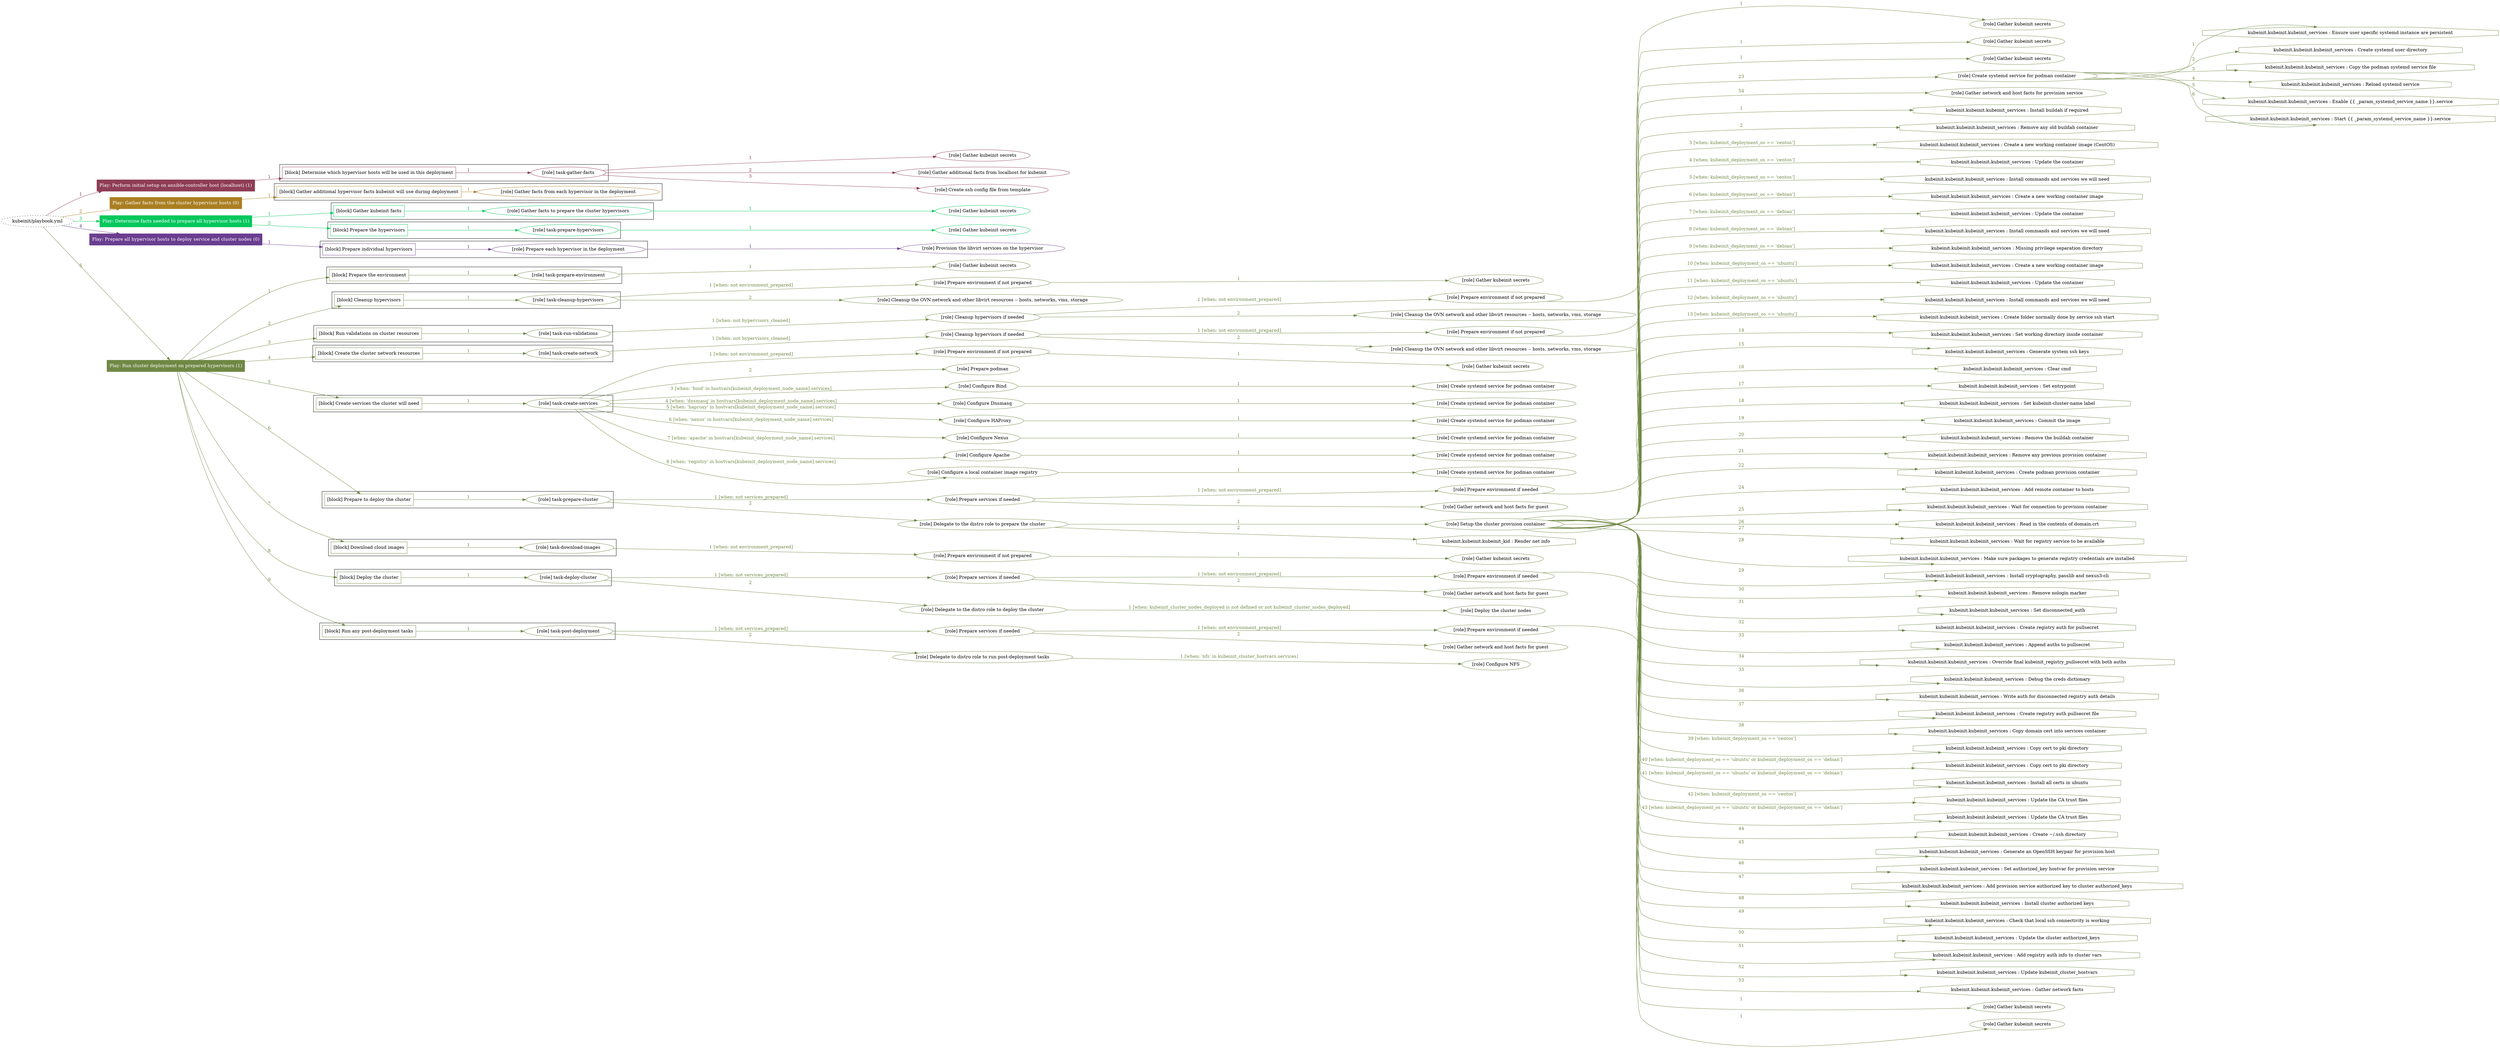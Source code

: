 digraph {
	graph [concentrate=true ordering=in rankdir=LR ratio=fill]
	edge [esep=5 sep=10]
	"kubeinit/playbook.yml" [URL="/home/runner/work/kubeinit/kubeinit/kubeinit/playbook.yml" id=playbook_2f8e572e style=dotted]
	play_d7ad5da1 [label="Play: Perform initial setup on ansible-controller host (localhost) (1)" URL="/home/runner/work/kubeinit/kubeinit/kubeinit/playbook.yml" color="#8f3d56" fontcolor="#ffffff" id=play_d7ad5da1 shape=box style=filled tooltip=localhost]
	"kubeinit/playbook.yml" -> play_d7ad5da1 [label="1 " color="#8f3d56" fontcolor="#8f3d56" id=edge_ff518f0a labeltooltip="1 " tooltip="1 "]
	subgraph "Gather kubeinit secrets" {
		role_117992ae [label="[role] Gather kubeinit secrets" URL="/home/runner/.ansible/collections/ansible_collections/kubeinit/kubeinit/roles/kubeinit_prepare/tasks/build_hypervisors_group.yml" color="#8f3d56" id=role_117992ae tooltip="Gather kubeinit secrets"]
	}
	subgraph "Gather additional facts from localhost for kubeinit" {
		role_bf8857bd [label="[role] Gather additional facts from localhost for kubeinit" URL="/home/runner/.ansible/collections/ansible_collections/kubeinit/kubeinit/roles/kubeinit_prepare/tasks/build_hypervisors_group.yml" color="#8f3d56" id=role_bf8857bd tooltip="Gather additional facts from localhost for kubeinit"]
	}
	subgraph "Create ssh config file from template" {
		role_3940f7ac [label="[role] Create ssh config file from template" URL="/home/runner/.ansible/collections/ansible_collections/kubeinit/kubeinit/roles/kubeinit_prepare/tasks/build_hypervisors_group.yml" color="#8f3d56" id=role_3940f7ac tooltip="Create ssh config file from template"]
	}
	subgraph "task-gather-facts" {
		role_1e9f74ad [label="[role] task-gather-facts" URL="/home/runner/work/kubeinit/kubeinit/kubeinit/playbook.yml" color="#8f3d56" id=role_1e9f74ad tooltip="task-gather-facts"]
		role_1e9f74ad -> role_117992ae [label="1 " color="#8f3d56" fontcolor="#8f3d56" id=edge_68906576 labeltooltip="1 " tooltip="1 "]
		role_1e9f74ad -> role_bf8857bd [label="2 " color="#8f3d56" fontcolor="#8f3d56" id=edge_d6430438 labeltooltip="2 " tooltip="2 "]
		role_1e9f74ad -> role_3940f7ac [label="3 " color="#8f3d56" fontcolor="#8f3d56" id=edge_4454443b labeltooltip="3 " tooltip="3 "]
	}
	subgraph "Play: Perform initial setup on ansible-controller host (localhost) (1)" {
		play_d7ad5da1 -> block_1d3e56e4 [label=1 color="#8f3d56" fontcolor="#8f3d56" id=edge_8722d64a labeltooltip=1 tooltip=1]
		subgraph cluster_block_1d3e56e4 {
			block_1d3e56e4 [label="[block] Determine which hypervisor hosts will be used in this deployment" URL="/home/runner/work/kubeinit/kubeinit/kubeinit/playbook.yml" color="#8f3d56" id=block_1d3e56e4 labeltooltip="Determine which hypervisor hosts will be used in this deployment" shape=box tooltip="Determine which hypervisor hosts will be used in this deployment"]
			block_1d3e56e4 -> role_1e9f74ad [label="1 " color="#8f3d56" fontcolor="#8f3d56" id=edge_8a8e8668 labeltooltip="1 " tooltip="1 "]
		}
	}
	play_e104900b [label="Play: Gather facts from the cluster hypervisor hosts (0)" URL="/home/runner/work/kubeinit/kubeinit/kubeinit/playbook.yml" color="#aa7e22" fontcolor="#ffffff" id=play_e104900b shape=box style=filled tooltip="Play: Gather facts from the cluster hypervisor hosts (0)"]
	"kubeinit/playbook.yml" -> play_e104900b [label="2 " color="#aa7e22" fontcolor="#aa7e22" id=edge_5ee532a9 labeltooltip="2 " tooltip="2 "]
	subgraph "Gather facts from each hypervisor in the deployment" {
		role_26374dd8 [label="[role] Gather facts from each hypervisor in the deployment" URL="/home/runner/work/kubeinit/kubeinit/kubeinit/playbook.yml" color="#aa7e22" id=role_26374dd8 tooltip="Gather facts from each hypervisor in the deployment"]
	}
	subgraph "Play: Gather facts from the cluster hypervisor hosts (0)" {
		play_e104900b -> block_b6c5f8d5 [label=1 color="#aa7e22" fontcolor="#aa7e22" id=edge_1e50eaae labeltooltip=1 tooltip=1]
		subgraph cluster_block_b6c5f8d5 {
			block_b6c5f8d5 [label="[block] Gather additional hypervisor facts kubeinit will use during deployment" URL="/home/runner/work/kubeinit/kubeinit/kubeinit/playbook.yml" color="#aa7e22" id=block_b6c5f8d5 labeltooltip="Gather additional hypervisor facts kubeinit will use during deployment" shape=box tooltip="Gather additional hypervisor facts kubeinit will use during deployment"]
			block_b6c5f8d5 -> role_26374dd8 [label="1 " color="#aa7e22" fontcolor="#aa7e22" id=edge_a303e90f labeltooltip="1 " tooltip="1 "]
		}
	}
	play_f9dec6f5 [label="Play: Determine facts needed to prepare all hypervisor hosts (1)" URL="/home/runner/work/kubeinit/kubeinit/kubeinit/playbook.yml" color="#04c85d" fontcolor="#ffffff" id=play_f9dec6f5 shape=box style=filled tooltip=localhost]
	"kubeinit/playbook.yml" -> play_f9dec6f5 [label="3 " color="#04c85d" fontcolor="#04c85d" id=edge_0b942619 labeltooltip="3 " tooltip="3 "]
	subgraph "Gather kubeinit secrets" {
		role_09b16b9a [label="[role] Gather kubeinit secrets" URL="/home/runner/.ansible/collections/ansible_collections/kubeinit/kubeinit/roles/kubeinit_prepare/tasks/gather_kubeinit_facts.yml" color="#04c85d" id=role_09b16b9a tooltip="Gather kubeinit secrets"]
	}
	subgraph "Gather facts to prepare the cluster hypervisors" {
		role_3f72d2e5 [label="[role] Gather facts to prepare the cluster hypervisors" URL="/home/runner/work/kubeinit/kubeinit/kubeinit/playbook.yml" color="#04c85d" id=role_3f72d2e5 tooltip="Gather facts to prepare the cluster hypervisors"]
		role_3f72d2e5 -> role_09b16b9a [label="1 " color="#04c85d" fontcolor="#04c85d" id=edge_96aea88d labeltooltip="1 " tooltip="1 "]
	}
	subgraph "Gather kubeinit secrets" {
		role_dcaec873 [label="[role] Gather kubeinit secrets" URL="/home/runner/.ansible/collections/ansible_collections/kubeinit/kubeinit/roles/kubeinit_prepare/tasks/gather_kubeinit_facts.yml" color="#04c85d" id=role_dcaec873 tooltip="Gather kubeinit secrets"]
	}
	subgraph "task-prepare-hypervisors" {
		role_b2e67428 [label="[role] task-prepare-hypervisors" URL="/home/runner/work/kubeinit/kubeinit/kubeinit/playbook.yml" color="#04c85d" id=role_b2e67428 tooltip="task-prepare-hypervisors"]
		role_b2e67428 -> role_dcaec873 [label="1 " color="#04c85d" fontcolor="#04c85d" id=edge_eecdf375 labeltooltip="1 " tooltip="1 "]
	}
	subgraph "Play: Determine facts needed to prepare all hypervisor hosts (1)" {
		play_f9dec6f5 -> block_66af2765 [label=1 color="#04c85d" fontcolor="#04c85d" id=edge_63343a79 labeltooltip=1 tooltip=1]
		subgraph cluster_block_66af2765 {
			block_66af2765 [label="[block] Gather kubeinit facts" URL="/home/runner/work/kubeinit/kubeinit/kubeinit/playbook.yml" color="#04c85d" id=block_66af2765 labeltooltip="Gather kubeinit facts" shape=box tooltip="Gather kubeinit facts"]
			block_66af2765 -> role_3f72d2e5 [label="1 " color="#04c85d" fontcolor="#04c85d" id=edge_230c4339 labeltooltip="1 " tooltip="1 "]
		}
		play_f9dec6f5 -> block_ef00f720 [label=2 color="#04c85d" fontcolor="#04c85d" id=edge_2d7b17ee labeltooltip=2 tooltip=2]
		subgraph cluster_block_ef00f720 {
			block_ef00f720 [label="[block] Prepare the hypervisors" URL="/home/runner/work/kubeinit/kubeinit/kubeinit/playbook.yml" color="#04c85d" id=block_ef00f720 labeltooltip="Prepare the hypervisors" shape=box tooltip="Prepare the hypervisors"]
			block_ef00f720 -> role_b2e67428 [label="1 " color="#04c85d" fontcolor="#04c85d" id=edge_ec388cdc labeltooltip="1 " tooltip="1 "]
		}
	}
	play_6a6da191 [label="Play: Prepare all hypervisor hosts to deploy service and cluster nodes (0)" URL="/home/runner/work/kubeinit/kubeinit/kubeinit/playbook.yml" color="#6b3d8f" fontcolor="#ffffff" id=play_6a6da191 shape=box style=filled tooltip="Play: Prepare all hypervisor hosts to deploy service and cluster nodes (0)"]
	"kubeinit/playbook.yml" -> play_6a6da191 [label="4 " color="#6b3d8f" fontcolor="#6b3d8f" id=edge_91f0952d labeltooltip="4 " tooltip="4 "]
	subgraph "Provision the libvirt services on the hypervisor" {
		role_945aecec [label="[role] Provision the libvirt services on the hypervisor" URL="/home/runner/.ansible/collections/ansible_collections/kubeinit/kubeinit/roles/kubeinit_prepare/tasks/prepare_hypervisor.yml" color="#6b3d8f" id=role_945aecec tooltip="Provision the libvirt services on the hypervisor"]
	}
	subgraph "Prepare each hypervisor in the deployment" {
		role_a297ed1e [label="[role] Prepare each hypervisor in the deployment" URL="/home/runner/work/kubeinit/kubeinit/kubeinit/playbook.yml" color="#6b3d8f" id=role_a297ed1e tooltip="Prepare each hypervisor in the deployment"]
		role_a297ed1e -> role_945aecec [label="1 " color="#6b3d8f" fontcolor="#6b3d8f" id=edge_67f6642b labeltooltip="1 " tooltip="1 "]
	}
	subgraph "Play: Prepare all hypervisor hosts to deploy service and cluster nodes (0)" {
		play_6a6da191 -> block_ed011e0e [label=1 color="#6b3d8f" fontcolor="#6b3d8f" id=edge_e2d6a9a2 labeltooltip=1 tooltip=1]
		subgraph cluster_block_ed011e0e {
			block_ed011e0e [label="[block] Prepare individual hypervisors" URL="/home/runner/work/kubeinit/kubeinit/kubeinit/playbook.yml" color="#6b3d8f" id=block_ed011e0e labeltooltip="Prepare individual hypervisors" shape=box tooltip="Prepare individual hypervisors"]
			block_ed011e0e -> role_a297ed1e [label="1 " color="#6b3d8f" fontcolor="#6b3d8f" id=edge_5946fe24 labeltooltip="1 " tooltip="1 "]
		}
	}
	play_55d09680 [label="Play: Run cluster deployment on prepared hypervisors (1)" URL="/home/runner/work/kubeinit/kubeinit/kubeinit/playbook.yml" color="#6f8844" fontcolor="#ffffff" id=play_55d09680 shape=box style=filled tooltip=localhost]
	"kubeinit/playbook.yml" -> play_55d09680 [label="5 " color="#6f8844" fontcolor="#6f8844" id=edge_469f9e55 labeltooltip="5 " tooltip="5 "]
	subgraph "Gather kubeinit secrets" {
		role_385d1721 [label="[role] Gather kubeinit secrets" URL="/home/runner/.ansible/collections/ansible_collections/kubeinit/kubeinit/roles/kubeinit_prepare/tasks/gather_kubeinit_facts.yml" color="#6f8844" id=role_385d1721 tooltip="Gather kubeinit secrets"]
	}
	subgraph "task-prepare-environment" {
		role_09e7c6f8 [label="[role] task-prepare-environment" URL="/home/runner/work/kubeinit/kubeinit/kubeinit/playbook.yml" color="#6f8844" id=role_09e7c6f8 tooltip="task-prepare-environment"]
		role_09e7c6f8 -> role_385d1721 [label="1 " color="#6f8844" fontcolor="#6f8844" id=edge_7c023a4a labeltooltip="1 " tooltip="1 "]
	}
	subgraph "Gather kubeinit secrets" {
		role_2eb5a7a7 [label="[role] Gather kubeinit secrets" URL="/home/runner/.ansible/collections/ansible_collections/kubeinit/kubeinit/roles/kubeinit_prepare/tasks/gather_kubeinit_facts.yml" color="#6f8844" id=role_2eb5a7a7 tooltip="Gather kubeinit secrets"]
	}
	subgraph "Prepare environment if not prepared" {
		role_eb051cb8 [label="[role] Prepare environment if not prepared" URL="/home/runner/.ansible/collections/ansible_collections/kubeinit/kubeinit/roles/kubeinit_prepare/tasks/cleanup_hypervisors.yml" color="#6f8844" id=role_eb051cb8 tooltip="Prepare environment if not prepared"]
		role_eb051cb8 -> role_2eb5a7a7 [label="1 " color="#6f8844" fontcolor="#6f8844" id=edge_fc3a24ca labeltooltip="1 " tooltip="1 "]
	}
	subgraph "Cleanup the OVN network and other libvirt resources -- hosts, networks, vms, storage" {
		role_4e579563 [label="[role] Cleanup the OVN network and other libvirt resources -- hosts, networks, vms, storage" URL="/home/runner/.ansible/collections/ansible_collections/kubeinit/kubeinit/roles/kubeinit_prepare/tasks/cleanup_hypervisors.yml" color="#6f8844" id=role_4e579563 tooltip="Cleanup the OVN network and other libvirt resources -- hosts, networks, vms, storage"]
	}
	subgraph "task-cleanup-hypervisors" {
		role_bde693b5 [label="[role] task-cleanup-hypervisors" URL="/home/runner/work/kubeinit/kubeinit/kubeinit/playbook.yml" color="#6f8844" id=role_bde693b5 tooltip="task-cleanup-hypervisors"]
		role_bde693b5 -> role_eb051cb8 [label="1 [when: not environment_prepared]" color="#6f8844" fontcolor="#6f8844" id=edge_f76122e1 labeltooltip="1 [when: not environment_prepared]" tooltip="1 [when: not environment_prepared]"]
		role_bde693b5 -> role_4e579563 [label="2 " color="#6f8844" fontcolor="#6f8844" id=edge_3c6c0a34 labeltooltip="2 " tooltip="2 "]
	}
	subgraph "Gather kubeinit secrets" {
		role_a48ea7a8 [label="[role] Gather kubeinit secrets" URL="/home/runner/.ansible/collections/ansible_collections/kubeinit/kubeinit/roles/kubeinit_prepare/tasks/gather_kubeinit_facts.yml" color="#6f8844" id=role_a48ea7a8 tooltip="Gather kubeinit secrets"]
	}
	subgraph "Prepare environment if not prepared" {
		role_4167153a [label="[role] Prepare environment if not prepared" URL="/home/runner/.ansible/collections/ansible_collections/kubeinit/kubeinit/roles/kubeinit_prepare/tasks/cleanup_hypervisors.yml" color="#6f8844" id=role_4167153a tooltip="Prepare environment if not prepared"]
		role_4167153a -> role_a48ea7a8 [label="1 " color="#6f8844" fontcolor="#6f8844" id=edge_b06f9ff9 labeltooltip="1 " tooltip="1 "]
	}
	subgraph "Cleanup the OVN network and other libvirt resources -- hosts, networks, vms, storage" {
		role_66f7251e [label="[role] Cleanup the OVN network and other libvirt resources -- hosts, networks, vms, storage" URL="/home/runner/.ansible/collections/ansible_collections/kubeinit/kubeinit/roles/kubeinit_prepare/tasks/cleanup_hypervisors.yml" color="#6f8844" id=role_66f7251e tooltip="Cleanup the OVN network and other libvirt resources -- hosts, networks, vms, storage"]
	}
	subgraph "Cleanup hypervisors if needed" {
		role_1e397d45 [label="[role] Cleanup hypervisors if needed" URL="/home/runner/.ansible/collections/ansible_collections/kubeinit/kubeinit/roles/kubeinit_validations/tasks/main.yml" color="#6f8844" id=role_1e397d45 tooltip="Cleanup hypervisors if needed"]
		role_1e397d45 -> role_4167153a [label="1 [when: not environment_prepared]" color="#6f8844" fontcolor="#6f8844" id=edge_d8f50d0d labeltooltip="1 [when: not environment_prepared]" tooltip="1 [when: not environment_prepared]"]
		role_1e397d45 -> role_66f7251e [label="2 " color="#6f8844" fontcolor="#6f8844" id=edge_272ba217 labeltooltip="2 " tooltip="2 "]
	}
	subgraph "task-run-validations" {
		role_6b77a63b [label="[role] task-run-validations" URL="/home/runner/work/kubeinit/kubeinit/kubeinit/playbook.yml" color="#6f8844" id=role_6b77a63b tooltip="task-run-validations"]
		role_6b77a63b -> role_1e397d45 [label="1 [when: not hypervisors_cleaned]" color="#6f8844" fontcolor="#6f8844" id=edge_dde50a15 labeltooltip="1 [when: not hypervisors_cleaned]" tooltip="1 [when: not hypervisors_cleaned]"]
	}
	subgraph "Gather kubeinit secrets" {
		role_10d82bf2 [label="[role] Gather kubeinit secrets" URL="/home/runner/.ansible/collections/ansible_collections/kubeinit/kubeinit/roles/kubeinit_prepare/tasks/gather_kubeinit_facts.yml" color="#6f8844" id=role_10d82bf2 tooltip="Gather kubeinit secrets"]
	}
	subgraph "Prepare environment if not prepared" {
		role_c3b1e955 [label="[role] Prepare environment if not prepared" URL="/home/runner/.ansible/collections/ansible_collections/kubeinit/kubeinit/roles/kubeinit_prepare/tasks/cleanup_hypervisors.yml" color="#6f8844" id=role_c3b1e955 tooltip="Prepare environment if not prepared"]
		role_c3b1e955 -> role_10d82bf2 [label="1 " color="#6f8844" fontcolor="#6f8844" id=edge_26b87f48 labeltooltip="1 " tooltip="1 "]
	}
	subgraph "Cleanup the OVN network and other libvirt resources -- hosts, networks, vms, storage" {
		role_cfce763f [label="[role] Cleanup the OVN network and other libvirt resources -- hosts, networks, vms, storage" URL="/home/runner/.ansible/collections/ansible_collections/kubeinit/kubeinit/roles/kubeinit_prepare/tasks/cleanup_hypervisors.yml" color="#6f8844" id=role_cfce763f tooltip="Cleanup the OVN network and other libvirt resources -- hosts, networks, vms, storage"]
	}
	subgraph "Cleanup hypervisors if needed" {
		role_b1ead227 [label="[role] Cleanup hypervisors if needed" URL="/home/runner/.ansible/collections/ansible_collections/kubeinit/kubeinit/roles/kubeinit_libvirt/tasks/create_network.yml" color="#6f8844" id=role_b1ead227 tooltip="Cleanup hypervisors if needed"]
		role_b1ead227 -> role_c3b1e955 [label="1 [when: not environment_prepared]" color="#6f8844" fontcolor="#6f8844" id=edge_f9bff994 labeltooltip="1 [when: not environment_prepared]" tooltip="1 [when: not environment_prepared]"]
		role_b1ead227 -> role_cfce763f [label="2 " color="#6f8844" fontcolor="#6f8844" id=edge_48d83c53 labeltooltip="2 " tooltip="2 "]
	}
	subgraph "task-create-network" {
		role_96ad3e6f [label="[role] task-create-network" URL="/home/runner/work/kubeinit/kubeinit/kubeinit/playbook.yml" color="#6f8844" id=role_96ad3e6f tooltip="task-create-network"]
		role_96ad3e6f -> role_b1ead227 [label="1 [when: not hypervisors_cleaned]" color="#6f8844" fontcolor="#6f8844" id=edge_4b920a57 labeltooltip="1 [when: not hypervisors_cleaned]" tooltip="1 [when: not hypervisors_cleaned]"]
	}
	subgraph "Gather kubeinit secrets" {
		role_77a02749 [label="[role] Gather kubeinit secrets" URL="/home/runner/.ansible/collections/ansible_collections/kubeinit/kubeinit/roles/kubeinit_prepare/tasks/gather_kubeinit_facts.yml" color="#6f8844" id=role_77a02749 tooltip="Gather kubeinit secrets"]
	}
	subgraph "Prepare environment if not prepared" {
		role_2124cb04 [label="[role] Prepare environment if not prepared" URL="/home/runner/.ansible/collections/ansible_collections/kubeinit/kubeinit/roles/kubeinit_services/tasks/main.yml" color="#6f8844" id=role_2124cb04 tooltip="Prepare environment if not prepared"]
		role_2124cb04 -> role_77a02749 [label="1 " color="#6f8844" fontcolor="#6f8844" id=edge_623bbf55 labeltooltip="1 " tooltip="1 "]
	}
	subgraph "Prepare podman" {
		role_88249906 [label="[role] Prepare podman" URL="/home/runner/.ansible/collections/ansible_collections/kubeinit/kubeinit/roles/kubeinit_services/tasks/00_create_service_pod.yml" color="#6f8844" id=role_88249906 tooltip="Prepare podman"]
	}
	subgraph "Create systemd service for podman container" {
		role_f0c9a1bf [label="[role] Create systemd service for podman container" URL="/home/runner/.ansible/collections/ansible_collections/kubeinit/kubeinit/roles/kubeinit_bind/tasks/main.yml" color="#6f8844" id=role_f0c9a1bf tooltip="Create systemd service for podman container"]
	}
	subgraph "Configure Bind" {
		role_774d5679 [label="[role] Configure Bind" URL="/home/runner/.ansible/collections/ansible_collections/kubeinit/kubeinit/roles/kubeinit_services/tasks/start_services_containers.yml" color="#6f8844" id=role_774d5679 tooltip="Configure Bind"]
		role_774d5679 -> role_f0c9a1bf [label="1 " color="#6f8844" fontcolor="#6f8844" id=edge_e29e6e4a labeltooltip="1 " tooltip="1 "]
	}
	subgraph "Create systemd service for podman container" {
		role_ffedab59 [label="[role] Create systemd service for podman container" URL="/home/runner/.ansible/collections/ansible_collections/kubeinit/kubeinit/roles/kubeinit_dnsmasq/tasks/main.yml" color="#6f8844" id=role_ffedab59 tooltip="Create systemd service for podman container"]
	}
	subgraph "Configure Dnsmasq" {
		role_5b538207 [label="[role] Configure Dnsmasq" URL="/home/runner/.ansible/collections/ansible_collections/kubeinit/kubeinit/roles/kubeinit_services/tasks/start_services_containers.yml" color="#6f8844" id=role_5b538207 tooltip="Configure Dnsmasq"]
		role_5b538207 -> role_ffedab59 [label="1 " color="#6f8844" fontcolor="#6f8844" id=edge_f282a6a7 labeltooltip="1 " tooltip="1 "]
	}
	subgraph "Create systemd service for podman container" {
		role_d1f537e1 [label="[role] Create systemd service for podman container" URL="/home/runner/.ansible/collections/ansible_collections/kubeinit/kubeinit/roles/kubeinit_haproxy/tasks/main.yml" color="#6f8844" id=role_d1f537e1 tooltip="Create systemd service for podman container"]
	}
	subgraph "Configure HAProxy" {
		role_a9d6e71b [label="[role] Configure HAProxy" URL="/home/runner/.ansible/collections/ansible_collections/kubeinit/kubeinit/roles/kubeinit_services/tasks/start_services_containers.yml" color="#6f8844" id=role_a9d6e71b tooltip="Configure HAProxy"]
		role_a9d6e71b -> role_d1f537e1 [label="1 " color="#6f8844" fontcolor="#6f8844" id=edge_be4a6810 labeltooltip="1 " tooltip="1 "]
	}
	subgraph "Create systemd service for podman container" {
		role_62b96e2c [label="[role] Create systemd service for podman container" URL="/home/runner/.ansible/collections/ansible_collections/kubeinit/kubeinit/roles/kubeinit_nexus/tasks/main.yml" color="#6f8844" id=role_62b96e2c tooltip="Create systemd service for podman container"]
	}
	subgraph "Configure Nexus" {
		role_f3ec8e00 [label="[role] Configure Nexus" URL="/home/runner/.ansible/collections/ansible_collections/kubeinit/kubeinit/roles/kubeinit_services/tasks/start_services_containers.yml" color="#6f8844" id=role_f3ec8e00 tooltip="Configure Nexus"]
		role_f3ec8e00 -> role_62b96e2c [label="1 " color="#6f8844" fontcolor="#6f8844" id=edge_218ffc42 labeltooltip="1 " tooltip="1 "]
	}
	subgraph "Create systemd service for podman container" {
		role_fadc9ab5 [label="[role] Create systemd service for podman container" URL="/home/runner/.ansible/collections/ansible_collections/kubeinit/kubeinit/roles/kubeinit_apache/tasks/main.yml" color="#6f8844" id=role_fadc9ab5 tooltip="Create systemd service for podman container"]
	}
	subgraph "Configure Apache" {
		role_60bf31d4 [label="[role] Configure Apache" URL="/home/runner/.ansible/collections/ansible_collections/kubeinit/kubeinit/roles/kubeinit_services/tasks/start_services_containers.yml" color="#6f8844" id=role_60bf31d4 tooltip="Configure Apache"]
		role_60bf31d4 -> role_fadc9ab5 [label="1 " color="#6f8844" fontcolor="#6f8844" id=edge_3a44f5d8 labeltooltip="1 " tooltip="1 "]
	}
	subgraph "Create systemd service for podman container" {
		role_f0380f41 [label="[role] Create systemd service for podman container" URL="/home/runner/.ansible/collections/ansible_collections/kubeinit/kubeinit/roles/kubeinit_registry/tasks/main.yml" color="#6f8844" id=role_f0380f41 tooltip="Create systemd service for podman container"]
	}
	subgraph "Configure a local container image registry" {
		role_6c8bbc20 [label="[role] Configure a local container image registry" URL="/home/runner/.ansible/collections/ansible_collections/kubeinit/kubeinit/roles/kubeinit_services/tasks/start_services_containers.yml" color="#6f8844" id=role_6c8bbc20 tooltip="Configure a local container image registry"]
		role_6c8bbc20 -> role_f0380f41 [label="1 " color="#6f8844" fontcolor="#6f8844" id=edge_54381e30 labeltooltip="1 " tooltip="1 "]
	}
	subgraph "task-create-services" {
		role_5869ac83 [label="[role] task-create-services" URL="/home/runner/work/kubeinit/kubeinit/kubeinit/playbook.yml" color="#6f8844" id=role_5869ac83 tooltip="task-create-services"]
		role_5869ac83 -> role_2124cb04 [label="1 [when: not environment_prepared]" color="#6f8844" fontcolor="#6f8844" id=edge_211db6b8 labeltooltip="1 [when: not environment_prepared]" tooltip="1 [when: not environment_prepared]"]
		role_5869ac83 -> role_88249906 [label="2 " color="#6f8844" fontcolor="#6f8844" id=edge_85267ba2 labeltooltip="2 " tooltip="2 "]
		role_5869ac83 -> role_774d5679 [label="3 [when: 'bind' in hostvars[kubeinit_deployment_node_name].services]" color="#6f8844" fontcolor="#6f8844" id=edge_a38eb5cc labeltooltip="3 [when: 'bind' in hostvars[kubeinit_deployment_node_name].services]" tooltip="3 [when: 'bind' in hostvars[kubeinit_deployment_node_name].services]"]
		role_5869ac83 -> role_5b538207 [label="4 [when: 'dnsmasq' in hostvars[kubeinit_deployment_node_name].services]" color="#6f8844" fontcolor="#6f8844" id=edge_101fd10a labeltooltip="4 [when: 'dnsmasq' in hostvars[kubeinit_deployment_node_name].services]" tooltip="4 [when: 'dnsmasq' in hostvars[kubeinit_deployment_node_name].services]"]
		role_5869ac83 -> role_a9d6e71b [label="5 [when: 'haproxy' in hostvars[kubeinit_deployment_node_name].services]" color="#6f8844" fontcolor="#6f8844" id=edge_e790af1e labeltooltip="5 [when: 'haproxy' in hostvars[kubeinit_deployment_node_name].services]" tooltip="5 [when: 'haproxy' in hostvars[kubeinit_deployment_node_name].services]"]
		role_5869ac83 -> role_f3ec8e00 [label="6 [when: 'nexus' in hostvars[kubeinit_deployment_node_name].services]" color="#6f8844" fontcolor="#6f8844" id=edge_d82f165d labeltooltip="6 [when: 'nexus' in hostvars[kubeinit_deployment_node_name].services]" tooltip="6 [when: 'nexus' in hostvars[kubeinit_deployment_node_name].services]"]
		role_5869ac83 -> role_60bf31d4 [label="7 [when: 'apache' in hostvars[kubeinit_deployment_node_name].services]" color="#6f8844" fontcolor="#6f8844" id=edge_e72b5db6 labeltooltip="7 [when: 'apache' in hostvars[kubeinit_deployment_node_name].services]" tooltip="7 [when: 'apache' in hostvars[kubeinit_deployment_node_name].services]"]
		role_5869ac83 -> role_6c8bbc20 [label="8 [when: 'registry' in hostvars[kubeinit_deployment_node_name].services]" color="#6f8844" fontcolor="#6f8844" id=edge_72ea0538 labeltooltip="8 [when: 'registry' in hostvars[kubeinit_deployment_node_name].services]" tooltip="8 [when: 'registry' in hostvars[kubeinit_deployment_node_name].services]"]
	}
	subgraph "Gather kubeinit secrets" {
		role_a8efad56 [label="[role] Gather kubeinit secrets" URL="/home/runner/.ansible/collections/ansible_collections/kubeinit/kubeinit/roles/kubeinit_prepare/tasks/gather_kubeinit_facts.yml" color="#6f8844" id=role_a8efad56 tooltip="Gather kubeinit secrets"]
	}
	subgraph "Prepare environment if needed" {
		role_69bee408 [label="[role] Prepare environment if needed" URL="/home/runner/.ansible/collections/ansible_collections/kubeinit/kubeinit/roles/kubeinit_services/tasks/prepare_services.yml" color="#6f8844" id=role_69bee408 tooltip="Prepare environment if needed"]
		role_69bee408 -> role_a8efad56 [label="1 " color="#6f8844" fontcolor="#6f8844" id=edge_d0e2e0c2 labeltooltip="1 " tooltip="1 "]
	}
	subgraph "Gather network and host facts for guest" {
		role_1c9b77bd [label="[role] Gather network and host facts for guest" URL="/home/runner/.ansible/collections/ansible_collections/kubeinit/kubeinit/roles/kubeinit_services/tasks/prepare_services.yml" color="#6f8844" id=role_1c9b77bd tooltip="Gather network and host facts for guest"]
	}
	subgraph "Prepare services if needed" {
		role_b9834004 [label="[role] Prepare services if needed" URL="/home/runner/.ansible/collections/ansible_collections/kubeinit/kubeinit/roles/kubeinit_prepare/tasks/prepare_cluster.yml" color="#6f8844" id=role_b9834004 tooltip="Prepare services if needed"]
		role_b9834004 -> role_69bee408 [label="1 [when: not environment_prepared]" color="#6f8844" fontcolor="#6f8844" id=edge_c6e781d8 labeltooltip="1 [when: not environment_prepared]" tooltip="1 [when: not environment_prepared]"]
		role_b9834004 -> role_1c9b77bd [label="2 " color="#6f8844" fontcolor="#6f8844" id=edge_1e55100b labeltooltip="2 " tooltip="2 "]
	}
	subgraph "Create systemd service for podman container" {
		role_bb35e8b9 [label="[role] Create systemd service for podman container" URL="/home/runner/.ansible/collections/ansible_collections/kubeinit/kubeinit/roles/kubeinit_services/tasks/create_provision_container.yml" color="#6f8844" id=role_bb35e8b9 tooltip="Create systemd service for podman container"]
		task_fa71af5a [label="kubeinit.kubeinit.kubeinit_services : Ensure user specific systemd instance are persistent" URL="/home/runner/.ansible/collections/ansible_collections/kubeinit/kubeinit/roles/kubeinit_services/tasks/create_managed_service.yml" color="#6f8844" id=task_fa71af5a shape=octagon tooltip="kubeinit.kubeinit.kubeinit_services : Ensure user specific systemd instance are persistent"]
		role_bb35e8b9 -> task_fa71af5a [label="1 " color="#6f8844" fontcolor="#6f8844" id=edge_51e91036 labeltooltip="1 " tooltip="1 "]
		task_023635d1 [label="kubeinit.kubeinit.kubeinit_services : Create systemd user directory" URL="/home/runner/.ansible/collections/ansible_collections/kubeinit/kubeinit/roles/kubeinit_services/tasks/create_managed_service.yml" color="#6f8844" id=task_023635d1 shape=octagon tooltip="kubeinit.kubeinit.kubeinit_services : Create systemd user directory"]
		role_bb35e8b9 -> task_023635d1 [label="2 " color="#6f8844" fontcolor="#6f8844" id=edge_54c4643c labeltooltip="2 " tooltip="2 "]
		task_ada5963f [label="kubeinit.kubeinit.kubeinit_services : Copy the podman systemd service file" URL="/home/runner/.ansible/collections/ansible_collections/kubeinit/kubeinit/roles/kubeinit_services/tasks/create_managed_service.yml" color="#6f8844" id=task_ada5963f shape=octagon tooltip="kubeinit.kubeinit.kubeinit_services : Copy the podman systemd service file"]
		role_bb35e8b9 -> task_ada5963f [label="3 " color="#6f8844" fontcolor="#6f8844" id=edge_3383e38b labeltooltip="3 " tooltip="3 "]
		task_22cd96f0 [label="kubeinit.kubeinit.kubeinit_services : Reload systemd service" URL="/home/runner/.ansible/collections/ansible_collections/kubeinit/kubeinit/roles/kubeinit_services/tasks/create_managed_service.yml" color="#6f8844" id=task_22cd96f0 shape=octagon tooltip="kubeinit.kubeinit.kubeinit_services : Reload systemd service"]
		role_bb35e8b9 -> task_22cd96f0 [label="4 " color="#6f8844" fontcolor="#6f8844" id=edge_a58a8b37 labeltooltip="4 " tooltip="4 "]
		task_69cc60fb [label="kubeinit.kubeinit.kubeinit_services : Enable {{ _param_systemd_service_name }}.service" URL="/home/runner/.ansible/collections/ansible_collections/kubeinit/kubeinit/roles/kubeinit_services/tasks/create_managed_service.yml" color="#6f8844" id=task_69cc60fb shape=octagon tooltip="kubeinit.kubeinit.kubeinit_services : Enable {{ _param_systemd_service_name }}.service"]
		role_bb35e8b9 -> task_69cc60fb [label="5 " color="#6f8844" fontcolor="#6f8844" id=edge_5d7c0301 labeltooltip="5 " tooltip="5 "]
		task_2f443217 [label="kubeinit.kubeinit.kubeinit_services : Start {{ _param_systemd_service_name }}.service" URL="/home/runner/.ansible/collections/ansible_collections/kubeinit/kubeinit/roles/kubeinit_services/tasks/create_managed_service.yml" color="#6f8844" id=task_2f443217 shape=octagon tooltip="kubeinit.kubeinit.kubeinit_services : Start {{ _param_systemd_service_name }}.service"]
		role_bb35e8b9 -> task_2f443217 [label="6 " color="#6f8844" fontcolor="#6f8844" id=edge_0c29ae85 labeltooltip="6 " tooltip="6 "]
	}
	subgraph "Gather network and host facts for provision service" {
		role_8e27ba1f [label="[role] Gather network and host facts for provision service" URL="/home/runner/.ansible/collections/ansible_collections/kubeinit/kubeinit/roles/kubeinit_services/tasks/create_provision_container.yml" color="#6f8844" id=role_8e27ba1f tooltip="Gather network and host facts for provision service"]
	}
	subgraph "Setup the cluster provision container" {
		role_0382b46a [label="[role] Setup the cluster provision container" URL="/home/runner/.ansible/collections/ansible_collections/kubeinit/kubeinit/roles/kubeinit_kid/tasks/prepare_cluster.yml" color="#6f8844" id=role_0382b46a tooltip="Setup the cluster provision container"]
		task_89c65b7f [label="kubeinit.kubeinit.kubeinit_services : Install buildah if required" URL="/home/runner/.ansible/collections/ansible_collections/kubeinit/kubeinit/roles/kubeinit_services/tasks/create_provision_container.yml" color="#6f8844" id=task_89c65b7f shape=octagon tooltip="kubeinit.kubeinit.kubeinit_services : Install buildah if required"]
		role_0382b46a -> task_89c65b7f [label="1 " color="#6f8844" fontcolor="#6f8844" id=edge_a0b402f6 labeltooltip="1 " tooltip="1 "]
		task_fd8ca232 [label="kubeinit.kubeinit.kubeinit_services : Remove any old buildah container" URL="/home/runner/.ansible/collections/ansible_collections/kubeinit/kubeinit/roles/kubeinit_services/tasks/create_provision_container.yml" color="#6f8844" id=task_fd8ca232 shape=octagon tooltip="kubeinit.kubeinit.kubeinit_services : Remove any old buildah container"]
		role_0382b46a -> task_fd8ca232 [label="2 " color="#6f8844" fontcolor="#6f8844" id=edge_506ab488 labeltooltip="2 " tooltip="2 "]
		task_cd2e212d [label="kubeinit.kubeinit.kubeinit_services : Create a new working container image (CentOS)" URL="/home/runner/.ansible/collections/ansible_collections/kubeinit/kubeinit/roles/kubeinit_services/tasks/create_provision_container.yml" color="#6f8844" id=task_cd2e212d shape=octagon tooltip="kubeinit.kubeinit.kubeinit_services : Create a new working container image (CentOS)"]
		role_0382b46a -> task_cd2e212d [label="3 [when: kubeinit_deployment_os == 'centos']" color="#6f8844" fontcolor="#6f8844" id=edge_d2460fa9 labeltooltip="3 [when: kubeinit_deployment_os == 'centos']" tooltip="3 [when: kubeinit_deployment_os == 'centos']"]
		task_14f08b4e [label="kubeinit.kubeinit.kubeinit_services : Update the container" URL="/home/runner/.ansible/collections/ansible_collections/kubeinit/kubeinit/roles/kubeinit_services/tasks/create_provision_container.yml" color="#6f8844" id=task_14f08b4e shape=octagon tooltip="kubeinit.kubeinit.kubeinit_services : Update the container"]
		role_0382b46a -> task_14f08b4e [label="4 [when: kubeinit_deployment_os == 'centos']" color="#6f8844" fontcolor="#6f8844" id=edge_34610bac labeltooltip="4 [when: kubeinit_deployment_os == 'centos']" tooltip="4 [when: kubeinit_deployment_os == 'centos']"]
		task_5947430a [label="kubeinit.kubeinit.kubeinit_services : Install commands and services we will need" URL="/home/runner/.ansible/collections/ansible_collections/kubeinit/kubeinit/roles/kubeinit_services/tasks/create_provision_container.yml" color="#6f8844" id=task_5947430a shape=octagon tooltip="kubeinit.kubeinit.kubeinit_services : Install commands and services we will need"]
		role_0382b46a -> task_5947430a [label="5 [when: kubeinit_deployment_os == 'centos']" color="#6f8844" fontcolor="#6f8844" id=edge_0e8347f6 labeltooltip="5 [when: kubeinit_deployment_os == 'centos']" tooltip="5 [when: kubeinit_deployment_os == 'centos']"]
		task_88c3aed6 [label="kubeinit.kubeinit.kubeinit_services : Create a new working container image" URL="/home/runner/.ansible/collections/ansible_collections/kubeinit/kubeinit/roles/kubeinit_services/tasks/create_provision_container.yml" color="#6f8844" id=task_88c3aed6 shape=octagon tooltip="kubeinit.kubeinit.kubeinit_services : Create a new working container image"]
		role_0382b46a -> task_88c3aed6 [label="6 [when: kubeinit_deployment_os == 'debian']" color="#6f8844" fontcolor="#6f8844" id=edge_f348891b labeltooltip="6 [when: kubeinit_deployment_os == 'debian']" tooltip="6 [when: kubeinit_deployment_os == 'debian']"]
		task_46ad8100 [label="kubeinit.kubeinit.kubeinit_services : Update the container" URL="/home/runner/.ansible/collections/ansible_collections/kubeinit/kubeinit/roles/kubeinit_services/tasks/create_provision_container.yml" color="#6f8844" id=task_46ad8100 shape=octagon tooltip="kubeinit.kubeinit.kubeinit_services : Update the container"]
		role_0382b46a -> task_46ad8100 [label="7 [when: kubeinit_deployment_os == 'debian']" color="#6f8844" fontcolor="#6f8844" id=edge_a4651525 labeltooltip="7 [when: kubeinit_deployment_os == 'debian']" tooltip="7 [when: kubeinit_deployment_os == 'debian']"]
		task_144b4d29 [label="kubeinit.kubeinit.kubeinit_services : Install commands and services we will need" URL="/home/runner/.ansible/collections/ansible_collections/kubeinit/kubeinit/roles/kubeinit_services/tasks/create_provision_container.yml" color="#6f8844" id=task_144b4d29 shape=octagon tooltip="kubeinit.kubeinit.kubeinit_services : Install commands and services we will need"]
		role_0382b46a -> task_144b4d29 [label="8 [when: kubeinit_deployment_os == 'debian']" color="#6f8844" fontcolor="#6f8844" id=edge_003f0a48 labeltooltip="8 [when: kubeinit_deployment_os == 'debian']" tooltip="8 [when: kubeinit_deployment_os == 'debian']"]
		task_61e8c1fd [label="kubeinit.kubeinit.kubeinit_services : Missing privilege separation directory" URL="/home/runner/.ansible/collections/ansible_collections/kubeinit/kubeinit/roles/kubeinit_services/tasks/create_provision_container.yml" color="#6f8844" id=task_61e8c1fd shape=octagon tooltip="kubeinit.kubeinit.kubeinit_services : Missing privilege separation directory"]
		role_0382b46a -> task_61e8c1fd [label="9 [when: kubeinit_deployment_os == 'debian']" color="#6f8844" fontcolor="#6f8844" id=edge_040629f7 labeltooltip="9 [when: kubeinit_deployment_os == 'debian']" tooltip="9 [when: kubeinit_deployment_os == 'debian']"]
		task_f53b8374 [label="kubeinit.kubeinit.kubeinit_services : Create a new working container image" URL="/home/runner/.ansible/collections/ansible_collections/kubeinit/kubeinit/roles/kubeinit_services/tasks/create_provision_container.yml" color="#6f8844" id=task_f53b8374 shape=octagon tooltip="kubeinit.kubeinit.kubeinit_services : Create a new working container image"]
		role_0382b46a -> task_f53b8374 [label="10 [when: kubeinit_deployment_os == 'ubuntu']" color="#6f8844" fontcolor="#6f8844" id=edge_eba16664 labeltooltip="10 [when: kubeinit_deployment_os == 'ubuntu']" tooltip="10 [when: kubeinit_deployment_os == 'ubuntu']"]
		task_eb10a51a [label="kubeinit.kubeinit.kubeinit_services : Update the container" URL="/home/runner/.ansible/collections/ansible_collections/kubeinit/kubeinit/roles/kubeinit_services/tasks/create_provision_container.yml" color="#6f8844" id=task_eb10a51a shape=octagon tooltip="kubeinit.kubeinit.kubeinit_services : Update the container"]
		role_0382b46a -> task_eb10a51a [label="11 [when: kubeinit_deployment_os == 'ubuntu']" color="#6f8844" fontcolor="#6f8844" id=edge_ea87ef5d labeltooltip="11 [when: kubeinit_deployment_os == 'ubuntu']" tooltip="11 [when: kubeinit_deployment_os == 'ubuntu']"]
		task_8f3d4c90 [label="kubeinit.kubeinit.kubeinit_services : Install commands and services we will need" URL="/home/runner/.ansible/collections/ansible_collections/kubeinit/kubeinit/roles/kubeinit_services/tasks/create_provision_container.yml" color="#6f8844" id=task_8f3d4c90 shape=octagon tooltip="kubeinit.kubeinit.kubeinit_services : Install commands and services we will need"]
		role_0382b46a -> task_8f3d4c90 [label="12 [when: kubeinit_deployment_os == 'ubuntu']" color="#6f8844" fontcolor="#6f8844" id=edge_4861fabe labeltooltip="12 [when: kubeinit_deployment_os == 'ubuntu']" tooltip="12 [when: kubeinit_deployment_os == 'ubuntu']"]
		task_e4174f1a [label="kubeinit.kubeinit.kubeinit_services : Create folder normally done by service ssh start" URL="/home/runner/.ansible/collections/ansible_collections/kubeinit/kubeinit/roles/kubeinit_services/tasks/create_provision_container.yml" color="#6f8844" id=task_e4174f1a shape=octagon tooltip="kubeinit.kubeinit.kubeinit_services : Create folder normally done by service ssh start"]
		role_0382b46a -> task_e4174f1a [label="13 [when: kubeinit_deployment_os == 'ubuntu']" color="#6f8844" fontcolor="#6f8844" id=edge_9f1c2f0e labeltooltip="13 [when: kubeinit_deployment_os == 'ubuntu']" tooltip="13 [when: kubeinit_deployment_os == 'ubuntu']"]
		task_0d1e1eb1 [label="kubeinit.kubeinit.kubeinit_services : Set working directory inside container" URL="/home/runner/.ansible/collections/ansible_collections/kubeinit/kubeinit/roles/kubeinit_services/tasks/create_provision_container.yml" color="#6f8844" id=task_0d1e1eb1 shape=octagon tooltip="kubeinit.kubeinit.kubeinit_services : Set working directory inside container"]
		role_0382b46a -> task_0d1e1eb1 [label="14 " color="#6f8844" fontcolor="#6f8844" id=edge_32cc7211 labeltooltip="14 " tooltip="14 "]
		task_d0fda0ad [label="kubeinit.kubeinit.kubeinit_services : Generate system ssh keys" URL="/home/runner/.ansible/collections/ansible_collections/kubeinit/kubeinit/roles/kubeinit_services/tasks/create_provision_container.yml" color="#6f8844" id=task_d0fda0ad shape=octagon tooltip="kubeinit.kubeinit.kubeinit_services : Generate system ssh keys"]
		role_0382b46a -> task_d0fda0ad [label="15 " color="#6f8844" fontcolor="#6f8844" id=edge_ca433806 labeltooltip="15 " tooltip="15 "]
		task_2a8e9d17 [label="kubeinit.kubeinit.kubeinit_services : Clear cmd" URL="/home/runner/.ansible/collections/ansible_collections/kubeinit/kubeinit/roles/kubeinit_services/tasks/create_provision_container.yml" color="#6f8844" id=task_2a8e9d17 shape=octagon tooltip="kubeinit.kubeinit.kubeinit_services : Clear cmd"]
		role_0382b46a -> task_2a8e9d17 [label="16 " color="#6f8844" fontcolor="#6f8844" id=edge_73f07dd0 labeltooltip="16 " tooltip="16 "]
		task_2f10a7ab [label="kubeinit.kubeinit.kubeinit_services : Set entrypoint" URL="/home/runner/.ansible/collections/ansible_collections/kubeinit/kubeinit/roles/kubeinit_services/tasks/create_provision_container.yml" color="#6f8844" id=task_2f10a7ab shape=octagon tooltip="kubeinit.kubeinit.kubeinit_services : Set entrypoint"]
		role_0382b46a -> task_2f10a7ab [label="17 " color="#6f8844" fontcolor="#6f8844" id=edge_c9edc40a labeltooltip="17 " tooltip="17 "]
		task_4d95e970 [label="kubeinit.kubeinit.kubeinit_services : Set kubeinit-cluster-name label" URL="/home/runner/.ansible/collections/ansible_collections/kubeinit/kubeinit/roles/kubeinit_services/tasks/create_provision_container.yml" color="#6f8844" id=task_4d95e970 shape=octagon tooltip="kubeinit.kubeinit.kubeinit_services : Set kubeinit-cluster-name label"]
		role_0382b46a -> task_4d95e970 [label="18 " color="#6f8844" fontcolor="#6f8844" id=edge_0abc9126 labeltooltip="18 " tooltip="18 "]
		task_0261b6a9 [label="kubeinit.kubeinit.kubeinit_services : Commit the image" URL="/home/runner/.ansible/collections/ansible_collections/kubeinit/kubeinit/roles/kubeinit_services/tasks/create_provision_container.yml" color="#6f8844" id=task_0261b6a9 shape=octagon tooltip="kubeinit.kubeinit.kubeinit_services : Commit the image"]
		role_0382b46a -> task_0261b6a9 [label="19 " color="#6f8844" fontcolor="#6f8844" id=edge_d1fe3e61 labeltooltip="19 " tooltip="19 "]
		task_6fe60969 [label="kubeinit.kubeinit.kubeinit_services : Remove the buildah container" URL="/home/runner/.ansible/collections/ansible_collections/kubeinit/kubeinit/roles/kubeinit_services/tasks/create_provision_container.yml" color="#6f8844" id=task_6fe60969 shape=octagon tooltip="kubeinit.kubeinit.kubeinit_services : Remove the buildah container"]
		role_0382b46a -> task_6fe60969 [label="20 " color="#6f8844" fontcolor="#6f8844" id=edge_b3886ba7 labeltooltip="20 " tooltip="20 "]
		task_ae2fbed7 [label="kubeinit.kubeinit.kubeinit_services : Remove any previous provision container" URL="/home/runner/.ansible/collections/ansible_collections/kubeinit/kubeinit/roles/kubeinit_services/tasks/create_provision_container.yml" color="#6f8844" id=task_ae2fbed7 shape=octagon tooltip="kubeinit.kubeinit.kubeinit_services : Remove any previous provision container"]
		role_0382b46a -> task_ae2fbed7 [label="21 " color="#6f8844" fontcolor="#6f8844" id=edge_0a1de4e7 labeltooltip="21 " tooltip="21 "]
		task_9a3a8d7f [label="kubeinit.kubeinit.kubeinit_services : Create podman provision container" URL="/home/runner/.ansible/collections/ansible_collections/kubeinit/kubeinit/roles/kubeinit_services/tasks/create_provision_container.yml" color="#6f8844" id=task_9a3a8d7f shape=octagon tooltip="kubeinit.kubeinit.kubeinit_services : Create podman provision container"]
		role_0382b46a -> task_9a3a8d7f [label="22 " color="#6f8844" fontcolor="#6f8844" id=edge_dde59be7 labeltooltip="22 " tooltip="22 "]
		role_0382b46a -> role_bb35e8b9 [label="23 " color="#6f8844" fontcolor="#6f8844" id=edge_d3b0a3b7 labeltooltip="23 " tooltip="23 "]
		task_aeaeb951 [label="kubeinit.kubeinit.kubeinit_services : Add remote container to hosts" URL="/home/runner/.ansible/collections/ansible_collections/kubeinit/kubeinit/roles/kubeinit_services/tasks/create_provision_container.yml" color="#6f8844" id=task_aeaeb951 shape=octagon tooltip="kubeinit.kubeinit.kubeinit_services : Add remote container to hosts"]
		role_0382b46a -> task_aeaeb951 [label="24 " color="#6f8844" fontcolor="#6f8844" id=edge_67021225 labeltooltip="24 " tooltip="24 "]
		task_a120139c [label="kubeinit.kubeinit.kubeinit_services : Wait for connection to provision container" URL="/home/runner/.ansible/collections/ansible_collections/kubeinit/kubeinit/roles/kubeinit_services/tasks/create_provision_container.yml" color="#6f8844" id=task_a120139c shape=octagon tooltip="kubeinit.kubeinit.kubeinit_services : Wait for connection to provision container"]
		role_0382b46a -> task_a120139c [label="25 " color="#6f8844" fontcolor="#6f8844" id=edge_3abef9b5 labeltooltip="25 " tooltip="25 "]
		task_3900953c [label="kubeinit.kubeinit.kubeinit_services : Read in the contents of domain.crt" URL="/home/runner/.ansible/collections/ansible_collections/kubeinit/kubeinit/roles/kubeinit_services/tasks/create_provision_container.yml" color="#6f8844" id=task_3900953c shape=octagon tooltip="kubeinit.kubeinit.kubeinit_services : Read in the contents of domain.crt"]
		role_0382b46a -> task_3900953c [label="26 " color="#6f8844" fontcolor="#6f8844" id=edge_1834ec71 labeltooltip="26 " tooltip="26 "]
		task_c8480842 [label="kubeinit.kubeinit.kubeinit_services : Wait for registry service to be available" URL="/home/runner/.ansible/collections/ansible_collections/kubeinit/kubeinit/roles/kubeinit_services/tasks/create_provision_container.yml" color="#6f8844" id=task_c8480842 shape=octagon tooltip="kubeinit.kubeinit.kubeinit_services : Wait for registry service to be available"]
		role_0382b46a -> task_c8480842 [label="27 " color="#6f8844" fontcolor="#6f8844" id=edge_eb5fe7d2 labeltooltip="27 " tooltip="27 "]
		task_e949de98 [label="kubeinit.kubeinit.kubeinit_services : Make sure packages to generate registry credentials are installed" URL="/home/runner/.ansible/collections/ansible_collections/kubeinit/kubeinit/roles/kubeinit_services/tasks/create_provision_container.yml" color="#6f8844" id=task_e949de98 shape=octagon tooltip="kubeinit.kubeinit.kubeinit_services : Make sure packages to generate registry credentials are installed"]
		role_0382b46a -> task_e949de98 [label="28 " color="#6f8844" fontcolor="#6f8844" id=edge_b82b3921 labeltooltip="28 " tooltip="28 "]
		task_9b4e48f1 [label="kubeinit.kubeinit.kubeinit_services : Install cryptography, passlib and nexus3-cli" URL="/home/runner/.ansible/collections/ansible_collections/kubeinit/kubeinit/roles/kubeinit_services/tasks/create_provision_container.yml" color="#6f8844" id=task_9b4e48f1 shape=octagon tooltip="kubeinit.kubeinit.kubeinit_services : Install cryptography, passlib and nexus3-cli"]
		role_0382b46a -> task_9b4e48f1 [label="29 " color="#6f8844" fontcolor="#6f8844" id=edge_411889ec labeltooltip="29 " tooltip="29 "]
		task_0ca05774 [label="kubeinit.kubeinit.kubeinit_services : Remove nologin marker" URL="/home/runner/.ansible/collections/ansible_collections/kubeinit/kubeinit/roles/kubeinit_services/tasks/create_provision_container.yml" color="#6f8844" id=task_0ca05774 shape=octagon tooltip="kubeinit.kubeinit.kubeinit_services : Remove nologin marker"]
		role_0382b46a -> task_0ca05774 [label="30 " color="#6f8844" fontcolor="#6f8844" id=edge_22e7b0f3 labeltooltip="30 " tooltip="30 "]
		task_92d52d08 [label="kubeinit.kubeinit.kubeinit_services : Set disconnected_auth" URL="/home/runner/.ansible/collections/ansible_collections/kubeinit/kubeinit/roles/kubeinit_services/tasks/create_provision_container.yml" color="#6f8844" id=task_92d52d08 shape=octagon tooltip="kubeinit.kubeinit.kubeinit_services : Set disconnected_auth"]
		role_0382b46a -> task_92d52d08 [label="31 " color="#6f8844" fontcolor="#6f8844" id=edge_6c4c831a labeltooltip="31 " tooltip="31 "]
		task_24b9671a [label="kubeinit.kubeinit.kubeinit_services : Create registry auth for pullsecret" URL="/home/runner/.ansible/collections/ansible_collections/kubeinit/kubeinit/roles/kubeinit_services/tasks/create_provision_container.yml" color="#6f8844" id=task_24b9671a shape=octagon tooltip="kubeinit.kubeinit.kubeinit_services : Create registry auth for pullsecret"]
		role_0382b46a -> task_24b9671a [label="32 " color="#6f8844" fontcolor="#6f8844" id=edge_3bf35573 labeltooltip="32 " tooltip="32 "]
		task_4edf1df1 [label="kubeinit.kubeinit.kubeinit_services : Append auths to pullsecret" URL="/home/runner/.ansible/collections/ansible_collections/kubeinit/kubeinit/roles/kubeinit_services/tasks/create_provision_container.yml" color="#6f8844" id=task_4edf1df1 shape=octagon tooltip="kubeinit.kubeinit.kubeinit_services : Append auths to pullsecret"]
		role_0382b46a -> task_4edf1df1 [label="33 " color="#6f8844" fontcolor="#6f8844" id=edge_aaf2ac2c labeltooltip="33 " tooltip="33 "]
		task_f63a4923 [label="kubeinit.kubeinit.kubeinit_services : Override final kubeinit_registry_pullsecret with both auths" URL="/home/runner/.ansible/collections/ansible_collections/kubeinit/kubeinit/roles/kubeinit_services/tasks/create_provision_container.yml" color="#6f8844" id=task_f63a4923 shape=octagon tooltip="kubeinit.kubeinit.kubeinit_services : Override final kubeinit_registry_pullsecret with both auths"]
		role_0382b46a -> task_f63a4923 [label="34 " color="#6f8844" fontcolor="#6f8844" id=edge_dec7d2db labeltooltip="34 " tooltip="34 "]
		task_026f4245 [label="kubeinit.kubeinit.kubeinit_services : Debug the creds dictionary" URL="/home/runner/.ansible/collections/ansible_collections/kubeinit/kubeinit/roles/kubeinit_services/tasks/create_provision_container.yml" color="#6f8844" id=task_026f4245 shape=octagon tooltip="kubeinit.kubeinit.kubeinit_services : Debug the creds dictionary"]
		role_0382b46a -> task_026f4245 [label="35 " color="#6f8844" fontcolor="#6f8844" id=edge_078b124f labeltooltip="35 " tooltip="35 "]
		task_42c836be [label="kubeinit.kubeinit.kubeinit_services : Write auth for disconnected registry auth details" URL="/home/runner/.ansible/collections/ansible_collections/kubeinit/kubeinit/roles/kubeinit_services/tasks/create_provision_container.yml" color="#6f8844" id=task_42c836be shape=octagon tooltip="kubeinit.kubeinit.kubeinit_services : Write auth for disconnected registry auth details"]
		role_0382b46a -> task_42c836be [label="36 " color="#6f8844" fontcolor="#6f8844" id=edge_cec21194 labeltooltip="36 " tooltip="36 "]
		task_388a45bf [label="kubeinit.kubeinit.kubeinit_services : Create registry auth pullsecret file" URL="/home/runner/.ansible/collections/ansible_collections/kubeinit/kubeinit/roles/kubeinit_services/tasks/create_provision_container.yml" color="#6f8844" id=task_388a45bf shape=octagon tooltip="kubeinit.kubeinit.kubeinit_services : Create registry auth pullsecret file"]
		role_0382b46a -> task_388a45bf [label="37 " color="#6f8844" fontcolor="#6f8844" id=edge_0ae3c437 labeltooltip="37 " tooltip="37 "]
		task_786c638a [label="kubeinit.kubeinit.kubeinit_services : Copy domain cert into services container" URL="/home/runner/.ansible/collections/ansible_collections/kubeinit/kubeinit/roles/kubeinit_services/tasks/create_provision_container.yml" color="#6f8844" id=task_786c638a shape=octagon tooltip="kubeinit.kubeinit.kubeinit_services : Copy domain cert into services container"]
		role_0382b46a -> task_786c638a [label="38 " color="#6f8844" fontcolor="#6f8844" id=edge_5e8df4da labeltooltip="38 " tooltip="38 "]
		task_31c6e85a [label="kubeinit.kubeinit.kubeinit_services : Copy cert to pki directory" URL="/home/runner/.ansible/collections/ansible_collections/kubeinit/kubeinit/roles/kubeinit_services/tasks/create_provision_container.yml" color="#6f8844" id=task_31c6e85a shape=octagon tooltip="kubeinit.kubeinit.kubeinit_services : Copy cert to pki directory"]
		role_0382b46a -> task_31c6e85a [label="39 [when: kubeinit_deployment_os == 'centos']" color="#6f8844" fontcolor="#6f8844" id=edge_196752ef labeltooltip="39 [when: kubeinit_deployment_os == 'centos']" tooltip="39 [when: kubeinit_deployment_os == 'centos']"]
		task_c00cb0c5 [label="kubeinit.kubeinit.kubeinit_services : Copy cert to pki directory" URL="/home/runner/.ansible/collections/ansible_collections/kubeinit/kubeinit/roles/kubeinit_services/tasks/create_provision_container.yml" color="#6f8844" id=task_c00cb0c5 shape=octagon tooltip="kubeinit.kubeinit.kubeinit_services : Copy cert to pki directory"]
		role_0382b46a -> task_c00cb0c5 [label="40 [when: kubeinit_deployment_os == 'ubuntu' or kubeinit_deployment_os == 'debian']" color="#6f8844" fontcolor="#6f8844" id=edge_0f554364 labeltooltip="40 [when: kubeinit_deployment_os == 'ubuntu' or kubeinit_deployment_os == 'debian']" tooltip="40 [when: kubeinit_deployment_os == 'ubuntu' or kubeinit_deployment_os == 'debian']"]
		task_a8a7e4a2 [label="kubeinit.kubeinit.kubeinit_services : Install all certs in ubuntu" URL="/home/runner/.ansible/collections/ansible_collections/kubeinit/kubeinit/roles/kubeinit_services/tasks/create_provision_container.yml" color="#6f8844" id=task_a8a7e4a2 shape=octagon tooltip="kubeinit.kubeinit.kubeinit_services : Install all certs in ubuntu"]
		role_0382b46a -> task_a8a7e4a2 [label="41 [when: kubeinit_deployment_os == 'ubuntu' or kubeinit_deployment_os == 'debian']" color="#6f8844" fontcolor="#6f8844" id=edge_c9edfd61 labeltooltip="41 [when: kubeinit_deployment_os == 'ubuntu' or kubeinit_deployment_os == 'debian']" tooltip="41 [when: kubeinit_deployment_os == 'ubuntu' or kubeinit_deployment_os == 'debian']"]
		task_15bcd962 [label="kubeinit.kubeinit.kubeinit_services : Update the CA trust files" URL="/home/runner/.ansible/collections/ansible_collections/kubeinit/kubeinit/roles/kubeinit_services/tasks/create_provision_container.yml" color="#6f8844" id=task_15bcd962 shape=octagon tooltip="kubeinit.kubeinit.kubeinit_services : Update the CA trust files"]
		role_0382b46a -> task_15bcd962 [label="42 [when: kubeinit_deployment_os == 'centos']" color="#6f8844" fontcolor="#6f8844" id=edge_3b8b2057 labeltooltip="42 [when: kubeinit_deployment_os == 'centos']" tooltip="42 [when: kubeinit_deployment_os == 'centos']"]
		task_527201fa [label="kubeinit.kubeinit.kubeinit_services : Update the CA trust files" URL="/home/runner/.ansible/collections/ansible_collections/kubeinit/kubeinit/roles/kubeinit_services/tasks/create_provision_container.yml" color="#6f8844" id=task_527201fa shape=octagon tooltip="kubeinit.kubeinit.kubeinit_services : Update the CA trust files"]
		role_0382b46a -> task_527201fa [label="43 [when: kubeinit_deployment_os == 'ubuntu' or kubeinit_deployment_os == 'debian']" color="#6f8844" fontcolor="#6f8844" id=edge_2a8a56fb labeltooltip="43 [when: kubeinit_deployment_os == 'ubuntu' or kubeinit_deployment_os == 'debian']" tooltip="43 [when: kubeinit_deployment_os == 'ubuntu' or kubeinit_deployment_os == 'debian']"]
		task_055eda6c [label="kubeinit.kubeinit.kubeinit_services : Create ~/.ssh directory" URL="/home/runner/.ansible/collections/ansible_collections/kubeinit/kubeinit/roles/kubeinit_services/tasks/create_provision_container.yml" color="#6f8844" id=task_055eda6c shape=octagon tooltip="kubeinit.kubeinit.kubeinit_services : Create ~/.ssh directory"]
		role_0382b46a -> task_055eda6c [label="44 " color="#6f8844" fontcolor="#6f8844" id=edge_2621a5c5 labeltooltip="44 " tooltip="44 "]
		task_74ab8ab9 [label="kubeinit.kubeinit.kubeinit_services : Generate an OpenSSH keypair for provision host" URL="/home/runner/.ansible/collections/ansible_collections/kubeinit/kubeinit/roles/kubeinit_services/tasks/create_provision_container.yml" color="#6f8844" id=task_74ab8ab9 shape=octagon tooltip="kubeinit.kubeinit.kubeinit_services : Generate an OpenSSH keypair for provision host"]
		role_0382b46a -> task_74ab8ab9 [label="45 " color="#6f8844" fontcolor="#6f8844" id=edge_37187dd8 labeltooltip="45 " tooltip="45 "]
		task_d68a4e69 [label="kubeinit.kubeinit.kubeinit_services : Set authorized_key hostvar for provision service" URL="/home/runner/.ansible/collections/ansible_collections/kubeinit/kubeinit/roles/kubeinit_services/tasks/create_provision_container.yml" color="#6f8844" id=task_d68a4e69 shape=octagon tooltip="kubeinit.kubeinit.kubeinit_services : Set authorized_key hostvar for provision service"]
		role_0382b46a -> task_d68a4e69 [label="46 " color="#6f8844" fontcolor="#6f8844" id=edge_a5c41095 labeltooltip="46 " tooltip="46 "]
		task_6af8fdde [label="kubeinit.kubeinit.kubeinit_services : Add provision service authorized key to cluster authorized_keys" URL="/home/runner/.ansible/collections/ansible_collections/kubeinit/kubeinit/roles/kubeinit_services/tasks/create_provision_container.yml" color="#6f8844" id=task_6af8fdde shape=octagon tooltip="kubeinit.kubeinit.kubeinit_services : Add provision service authorized key to cluster authorized_keys"]
		role_0382b46a -> task_6af8fdde [label="47 " color="#6f8844" fontcolor="#6f8844" id=edge_c1f428c9 labeltooltip="47 " tooltip="47 "]
		task_a98b815e [label="kubeinit.kubeinit.kubeinit_services : Install cluster authorized keys" URL="/home/runner/.ansible/collections/ansible_collections/kubeinit/kubeinit/roles/kubeinit_services/tasks/create_provision_container.yml" color="#6f8844" id=task_a98b815e shape=octagon tooltip="kubeinit.kubeinit.kubeinit_services : Install cluster authorized keys"]
		role_0382b46a -> task_a98b815e [label="48 " color="#6f8844" fontcolor="#6f8844" id=edge_0120713c labeltooltip="48 " tooltip="48 "]
		task_90b67aa5 [label="kubeinit.kubeinit.kubeinit_services : Check that local ssh connectivity is working" URL="/home/runner/.ansible/collections/ansible_collections/kubeinit/kubeinit/roles/kubeinit_services/tasks/create_provision_container.yml" color="#6f8844" id=task_90b67aa5 shape=octagon tooltip="kubeinit.kubeinit.kubeinit_services : Check that local ssh connectivity is working"]
		role_0382b46a -> task_90b67aa5 [label="49 " color="#6f8844" fontcolor="#6f8844" id=edge_8df9ca05 labeltooltip="49 " tooltip="49 "]
		task_b700a10f [label="kubeinit.kubeinit.kubeinit_services : Update the cluster authorized_keys" URL="/home/runner/.ansible/collections/ansible_collections/kubeinit/kubeinit/roles/kubeinit_services/tasks/create_provision_container.yml" color="#6f8844" id=task_b700a10f shape=octagon tooltip="kubeinit.kubeinit.kubeinit_services : Update the cluster authorized_keys"]
		role_0382b46a -> task_b700a10f [label="50 " color="#6f8844" fontcolor="#6f8844" id=edge_f32bca4b labeltooltip="50 " tooltip="50 "]
		task_1deacdd8 [label="kubeinit.kubeinit.kubeinit_services : Add registry auth info to cluster vars" URL="/home/runner/.ansible/collections/ansible_collections/kubeinit/kubeinit/roles/kubeinit_services/tasks/create_provision_container.yml" color="#6f8844" id=task_1deacdd8 shape=octagon tooltip="kubeinit.kubeinit.kubeinit_services : Add registry auth info to cluster vars"]
		role_0382b46a -> task_1deacdd8 [label="51 " color="#6f8844" fontcolor="#6f8844" id=edge_af6c8f96 labeltooltip="51 " tooltip="51 "]
		task_f9cf7853 [label="kubeinit.kubeinit.kubeinit_services : Update kubeinit_cluster_hostvars" URL="/home/runner/.ansible/collections/ansible_collections/kubeinit/kubeinit/roles/kubeinit_services/tasks/create_provision_container.yml" color="#6f8844" id=task_f9cf7853 shape=octagon tooltip="kubeinit.kubeinit.kubeinit_services : Update kubeinit_cluster_hostvars"]
		role_0382b46a -> task_f9cf7853 [label="52 " color="#6f8844" fontcolor="#6f8844" id=edge_7aed3b19 labeltooltip="52 " tooltip="52 "]
		task_c3986b61 [label="kubeinit.kubeinit.kubeinit_services : Gather network facts" URL="/home/runner/.ansible/collections/ansible_collections/kubeinit/kubeinit/roles/kubeinit_services/tasks/create_provision_container.yml" color="#6f8844" id=task_c3986b61 shape=octagon tooltip="kubeinit.kubeinit.kubeinit_services : Gather network facts"]
		role_0382b46a -> task_c3986b61 [label="53 " color="#6f8844" fontcolor="#6f8844" id=edge_0caa0aa6 labeltooltip="53 " tooltip="53 "]
		role_0382b46a -> role_8e27ba1f [label="54 " color="#6f8844" fontcolor="#6f8844" id=edge_e5159de0 labeltooltip="54 " tooltip="54 "]
	}
	subgraph "Delegate to the distro role to prepare the cluster" {
		role_de3e75ba [label="[role] Delegate to the distro role to prepare the cluster" URL="/home/runner/.ansible/collections/ansible_collections/kubeinit/kubeinit/roles/kubeinit_prepare/tasks/prepare_cluster.yml" color="#6f8844" id=role_de3e75ba tooltip="Delegate to the distro role to prepare the cluster"]
		role_de3e75ba -> role_0382b46a [label="1 " color="#6f8844" fontcolor="#6f8844" id=edge_25b491f0 labeltooltip="1 " tooltip="1 "]
		task_b94a1225 [label="kubeinit.kubeinit.kubeinit_kid : Render net info" URL="/home/runner/.ansible/collections/ansible_collections/kubeinit/kubeinit/roles/kubeinit_kid/tasks/prepare_cluster.yml" color="#6f8844" id=task_b94a1225 shape=octagon tooltip="kubeinit.kubeinit.kubeinit_kid : Render net info"]
		role_de3e75ba -> task_b94a1225 [label="2 " color="#6f8844" fontcolor="#6f8844" id=edge_28509b5f labeltooltip="2 " tooltip="2 "]
	}
	subgraph "task-prepare-cluster" {
		role_93007b64 [label="[role] task-prepare-cluster" URL="/home/runner/work/kubeinit/kubeinit/kubeinit/playbook.yml" color="#6f8844" id=role_93007b64 tooltip="task-prepare-cluster"]
		role_93007b64 -> role_b9834004 [label="1 [when: not services_prepared]" color="#6f8844" fontcolor="#6f8844" id=edge_10a1920f labeltooltip="1 [when: not services_prepared]" tooltip="1 [when: not services_prepared]"]
		role_93007b64 -> role_de3e75ba [label="2 " color="#6f8844" fontcolor="#6f8844" id=edge_2a4ae45b labeltooltip="2 " tooltip="2 "]
	}
	subgraph "Gather kubeinit secrets" {
		role_b06d7a50 [label="[role] Gather kubeinit secrets" URL="/home/runner/.ansible/collections/ansible_collections/kubeinit/kubeinit/roles/kubeinit_prepare/tasks/gather_kubeinit_facts.yml" color="#6f8844" id=role_b06d7a50 tooltip="Gather kubeinit secrets"]
	}
	subgraph "Prepare environment if not prepared" {
		role_1a3f6ddb [label="[role] Prepare environment if not prepared" URL="/home/runner/.ansible/collections/ansible_collections/kubeinit/kubeinit/roles/kubeinit_libvirt/tasks/download_cloud_images.yml" color="#6f8844" id=role_1a3f6ddb tooltip="Prepare environment if not prepared"]
		role_1a3f6ddb -> role_b06d7a50 [label="1 " color="#6f8844" fontcolor="#6f8844" id=edge_e563a11f labeltooltip="1 " tooltip="1 "]
	}
	subgraph "task-download-images" {
		role_634e1835 [label="[role] task-download-images" URL="/home/runner/work/kubeinit/kubeinit/kubeinit/playbook.yml" color="#6f8844" id=role_634e1835 tooltip="task-download-images"]
		role_634e1835 -> role_1a3f6ddb [label="1 [when: not environment_prepared]" color="#6f8844" fontcolor="#6f8844" id=edge_3ad7ee47 labeltooltip="1 [when: not environment_prepared]" tooltip="1 [when: not environment_prepared]"]
	}
	subgraph "Gather kubeinit secrets" {
		role_92c29abb [label="[role] Gather kubeinit secrets" URL="/home/runner/.ansible/collections/ansible_collections/kubeinit/kubeinit/roles/kubeinit_prepare/tasks/gather_kubeinit_facts.yml" color="#6f8844" id=role_92c29abb tooltip="Gather kubeinit secrets"]
	}
	subgraph "Prepare environment if needed" {
		role_dd7d57ea [label="[role] Prepare environment if needed" URL="/home/runner/.ansible/collections/ansible_collections/kubeinit/kubeinit/roles/kubeinit_services/tasks/prepare_services.yml" color="#6f8844" id=role_dd7d57ea tooltip="Prepare environment if needed"]
		role_dd7d57ea -> role_92c29abb [label="1 " color="#6f8844" fontcolor="#6f8844" id=edge_e3d331e6 labeltooltip="1 " tooltip="1 "]
	}
	subgraph "Gather network and host facts for guest" {
		role_451990cd [label="[role] Gather network and host facts for guest" URL="/home/runner/.ansible/collections/ansible_collections/kubeinit/kubeinit/roles/kubeinit_services/tasks/prepare_services.yml" color="#6f8844" id=role_451990cd tooltip="Gather network and host facts for guest"]
	}
	subgraph "Prepare services if needed" {
		role_681de491 [label="[role] Prepare services if needed" URL="/home/runner/.ansible/collections/ansible_collections/kubeinit/kubeinit/roles/kubeinit_prepare/tasks/deploy_cluster.yml" color="#6f8844" id=role_681de491 tooltip="Prepare services if needed"]
		role_681de491 -> role_dd7d57ea [label="1 [when: not environment_prepared]" color="#6f8844" fontcolor="#6f8844" id=edge_04a1f058 labeltooltip="1 [when: not environment_prepared]" tooltip="1 [when: not environment_prepared]"]
		role_681de491 -> role_451990cd [label="2 " color="#6f8844" fontcolor="#6f8844" id=edge_37ed2f51 labeltooltip="2 " tooltip="2 "]
	}
	subgraph "Deploy the cluster nodes" {
		role_d943089b [label="[role] Deploy the cluster nodes" URL="/home/runner/.ansible/collections/ansible_collections/kubeinit/kubeinit/roles/kubeinit_kid/tasks/main.yml" color="#6f8844" id=role_d943089b tooltip="Deploy the cluster nodes"]
	}
	subgraph "Delegate to the distro role to deploy the cluster" {
		role_a2a31e85 [label="[role] Delegate to the distro role to deploy the cluster" URL="/home/runner/.ansible/collections/ansible_collections/kubeinit/kubeinit/roles/kubeinit_prepare/tasks/deploy_cluster.yml" color="#6f8844" id=role_a2a31e85 tooltip="Delegate to the distro role to deploy the cluster"]
		role_a2a31e85 -> role_d943089b [label="1 [when: kubeinit_cluster_nodes_deployed is not defined or not kubeinit_cluster_nodes_deployed]" color="#6f8844" fontcolor="#6f8844" id=edge_6e3fb92e labeltooltip="1 [when: kubeinit_cluster_nodes_deployed is not defined or not kubeinit_cluster_nodes_deployed]" tooltip="1 [when: kubeinit_cluster_nodes_deployed is not defined or not kubeinit_cluster_nodes_deployed]"]
	}
	subgraph "task-deploy-cluster" {
		role_03e25c44 [label="[role] task-deploy-cluster" URL="/home/runner/work/kubeinit/kubeinit/kubeinit/playbook.yml" color="#6f8844" id=role_03e25c44 tooltip="task-deploy-cluster"]
		role_03e25c44 -> role_681de491 [label="1 [when: not services_prepared]" color="#6f8844" fontcolor="#6f8844" id=edge_e5c143b6 labeltooltip="1 [when: not services_prepared]" tooltip="1 [when: not services_prepared]"]
		role_03e25c44 -> role_a2a31e85 [label="2 " color="#6f8844" fontcolor="#6f8844" id=edge_25c4f386 labeltooltip="2 " tooltip="2 "]
	}
	subgraph "Gather kubeinit secrets" {
		role_f2b35677 [label="[role] Gather kubeinit secrets" URL="/home/runner/.ansible/collections/ansible_collections/kubeinit/kubeinit/roles/kubeinit_prepare/tasks/gather_kubeinit_facts.yml" color="#6f8844" id=role_f2b35677 tooltip="Gather kubeinit secrets"]
	}
	subgraph "Prepare environment if needed" {
		role_a627d64e [label="[role] Prepare environment if needed" URL="/home/runner/.ansible/collections/ansible_collections/kubeinit/kubeinit/roles/kubeinit_services/tasks/prepare_services.yml" color="#6f8844" id=role_a627d64e tooltip="Prepare environment if needed"]
		role_a627d64e -> role_f2b35677 [label="1 " color="#6f8844" fontcolor="#6f8844" id=edge_7b7a9c81 labeltooltip="1 " tooltip="1 "]
	}
	subgraph "Gather network and host facts for guest" {
		role_7090b8e5 [label="[role] Gather network and host facts for guest" URL="/home/runner/.ansible/collections/ansible_collections/kubeinit/kubeinit/roles/kubeinit_services/tasks/prepare_services.yml" color="#6f8844" id=role_7090b8e5 tooltip="Gather network and host facts for guest"]
	}
	subgraph "Prepare services if needed" {
		role_1863da70 [label="[role] Prepare services if needed" URL="/home/runner/.ansible/collections/ansible_collections/kubeinit/kubeinit/roles/kubeinit_prepare/tasks/post_deployment.yml" color="#6f8844" id=role_1863da70 tooltip="Prepare services if needed"]
		role_1863da70 -> role_a627d64e [label="1 [when: not environment_prepared]" color="#6f8844" fontcolor="#6f8844" id=edge_456fb624 labeltooltip="1 [when: not environment_prepared]" tooltip="1 [when: not environment_prepared]"]
		role_1863da70 -> role_7090b8e5 [label="2 " color="#6f8844" fontcolor="#6f8844" id=edge_47732d92 labeltooltip="2 " tooltip="2 "]
	}
	subgraph "Configure NFS" {
		role_38b82623 [label="[role] Configure NFS" URL="/home/runner/.ansible/collections/ansible_collections/kubeinit/kubeinit/roles/kubeinit_kid/tasks/post_deployment_tasks.yml" color="#6f8844" id=role_38b82623 tooltip="Configure NFS"]
	}
	subgraph "Delegate to distro role to run post-deployment tasks" {
		role_8abd3a2e [label="[role] Delegate to distro role to run post-deployment tasks" URL="/home/runner/.ansible/collections/ansible_collections/kubeinit/kubeinit/roles/kubeinit_prepare/tasks/post_deployment.yml" color="#6f8844" id=role_8abd3a2e tooltip="Delegate to distro role to run post-deployment tasks"]
		role_8abd3a2e -> role_38b82623 [label="1 [when: 'nfs' in kubeinit_cluster_hostvars.services]" color="#6f8844" fontcolor="#6f8844" id=edge_7aa5602e labeltooltip="1 [when: 'nfs' in kubeinit_cluster_hostvars.services]" tooltip="1 [when: 'nfs' in kubeinit_cluster_hostvars.services]"]
	}
	subgraph "task-post-deployment" {
		role_7c0166f0 [label="[role] task-post-deployment" URL="/home/runner/work/kubeinit/kubeinit/kubeinit/playbook.yml" color="#6f8844" id=role_7c0166f0 tooltip="task-post-deployment"]
		role_7c0166f0 -> role_1863da70 [label="1 [when: not services_prepared]" color="#6f8844" fontcolor="#6f8844" id=edge_24b54684 labeltooltip="1 [when: not services_prepared]" tooltip="1 [when: not services_prepared]"]
		role_7c0166f0 -> role_8abd3a2e [label="2 " color="#6f8844" fontcolor="#6f8844" id=edge_66c2a609 labeltooltip="2 " tooltip="2 "]
	}
	subgraph "Play: Run cluster deployment on prepared hypervisors (1)" {
		play_55d09680 -> block_03507e25 [label=1 color="#6f8844" fontcolor="#6f8844" id=edge_250713ae labeltooltip=1 tooltip=1]
		subgraph cluster_block_03507e25 {
			block_03507e25 [label="[block] Prepare the environment" URL="/home/runner/work/kubeinit/kubeinit/kubeinit/playbook.yml" color="#6f8844" id=block_03507e25 labeltooltip="Prepare the environment" shape=box tooltip="Prepare the environment"]
			block_03507e25 -> role_09e7c6f8 [label="1 " color="#6f8844" fontcolor="#6f8844" id=edge_0a025d18 labeltooltip="1 " tooltip="1 "]
		}
		play_55d09680 -> block_181364f6 [label=2 color="#6f8844" fontcolor="#6f8844" id=edge_343119de labeltooltip=2 tooltip=2]
		subgraph cluster_block_181364f6 {
			block_181364f6 [label="[block] Cleanup hypervisors" URL="/home/runner/work/kubeinit/kubeinit/kubeinit/playbook.yml" color="#6f8844" id=block_181364f6 labeltooltip="Cleanup hypervisors" shape=box tooltip="Cleanup hypervisors"]
			block_181364f6 -> role_bde693b5 [label="1 " color="#6f8844" fontcolor="#6f8844" id=edge_a4b75ca9 labeltooltip="1 " tooltip="1 "]
		}
		play_55d09680 -> block_0ac353af [label=3 color="#6f8844" fontcolor="#6f8844" id=edge_a0eb67b8 labeltooltip=3 tooltip=3]
		subgraph cluster_block_0ac353af {
			block_0ac353af [label="[block] Run validations on cluster resources" URL="/home/runner/work/kubeinit/kubeinit/kubeinit/playbook.yml" color="#6f8844" id=block_0ac353af labeltooltip="Run validations on cluster resources" shape=box tooltip="Run validations on cluster resources"]
			block_0ac353af -> role_6b77a63b [label="1 " color="#6f8844" fontcolor="#6f8844" id=edge_2b3e0028 labeltooltip="1 " tooltip="1 "]
		}
		play_55d09680 -> block_c5df488f [label=4 color="#6f8844" fontcolor="#6f8844" id=edge_c0574281 labeltooltip=4 tooltip=4]
		subgraph cluster_block_c5df488f {
			block_c5df488f [label="[block] Create the cluster network resources" URL="/home/runner/work/kubeinit/kubeinit/kubeinit/playbook.yml" color="#6f8844" id=block_c5df488f labeltooltip="Create the cluster network resources" shape=box tooltip="Create the cluster network resources"]
			block_c5df488f -> role_96ad3e6f [label="1 " color="#6f8844" fontcolor="#6f8844" id=edge_8813e442 labeltooltip="1 " tooltip="1 "]
		}
		play_55d09680 -> block_afdfb578 [label=5 color="#6f8844" fontcolor="#6f8844" id=edge_7a9559e3 labeltooltip=5 tooltip=5]
		subgraph cluster_block_afdfb578 {
			block_afdfb578 [label="[block] Create services the cluster will need" URL="/home/runner/work/kubeinit/kubeinit/kubeinit/playbook.yml" color="#6f8844" id=block_afdfb578 labeltooltip="Create services the cluster will need" shape=box tooltip="Create services the cluster will need"]
			block_afdfb578 -> role_5869ac83 [label="1 " color="#6f8844" fontcolor="#6f8844" id=edge_426625a5 labeltooltip="1 " tooltip="1 "]
		}
		play_55d09680 -> block_9ed80abf [label=6 color="#6f8844" fontcolor="#6f8844" id=edge_e85393fb labeltooltip=6 tooltip=6]
		subgraph cluster_block_9ed80abf {
			block_9ed80abf [label="[block] Prepare to deploy the cluster" URL="/home/runner/work/kubeinit/kubeinit/kubeinit/playbook.yml" color="#6f8844" id=block_9ed80abf labeltooltip="Prepare to deploy the cluster" shape=box tooltip="Prepare to deploy the cluster"]
			block_9ed80abf -> role_93007b64 [label="1 " color="#6f8844" fontcolor="#6f8844" id=edge_bcf21086 labeltooltip="1 " tooltip="1 "]
		}
		play_55d09680 -> block_af5b3a5c [label=7 color="#6f8844" fontcolor="#6f8844" id=edge_8f0540d1 labeltooltip=7 tooltip=7]
		subgraph cluster_block_af5b3a5c {
			block_af5b3a5c [label="[block] Download cloud images" URL="/home/runner/work/kubeinit/kubeinit/kubeinit/playbook.yml" color="#6f8844" id=block_af5b3a5c labeltooltip="Download cloud images" shape=box tooltip="Download cloud images"]
			block_af5b3a5c -> role_634e1835 [label="1 " color="#6f8844" fontcolor="#6f8844" id=edge_648e5602 labeltooltip="1 " tooltip="1 "]
		}
		play_55d09680 -> block_4b72834d [label=8 color="#6f8844" fontcolor="#6f8844" id=edge_5bdf4c19 labeltooltip=8 tooltip=8]
		subgraph cluster_block_4b72834d {
			block_4b72834d [label="[block] Deploy the cluster" URL="/home/runner/work/kubeinit/kubeinit/kubeinit/playbook.yml" color="#6f8844" id=block_4b72834d labeltooltip="Deploy the cluster" shape=box tooltip="Deploy the cluster"]
			block_4b72834d -> role_03e25c44 [label="1 " color="#6f8844" fontcolor="#6f8844" id=edge_547971d4 labeltooltip="1 " tooltip="1 "]
		}
		play_55d09680 -> block_7665887a [label=9 color="#6f8844" fontcolor="#6f8844" id=edge_596fdab1 labeltooltip=9 tooltip=9]
		subgraph cluster_block_7665887a {
			block_7665887a [label="[block] Run any post-deployment tasks" URL="/home/runner/work/kubeinit/kubeinit/kubeinit/playbook.yml" color="#6f8844" id=block_7665887a labeltooltip="Run any post-deployment tasks" shape=box tooltip="Run any post-deployment tasks"]
			block_7665887a -> role_7c0166f0 [label="1 " color="#6f8844" fontcolor="#6f8844" id=edge_993fd6a5 labeltooltip="1 " tooltip="1 "]
		}
	}
}
